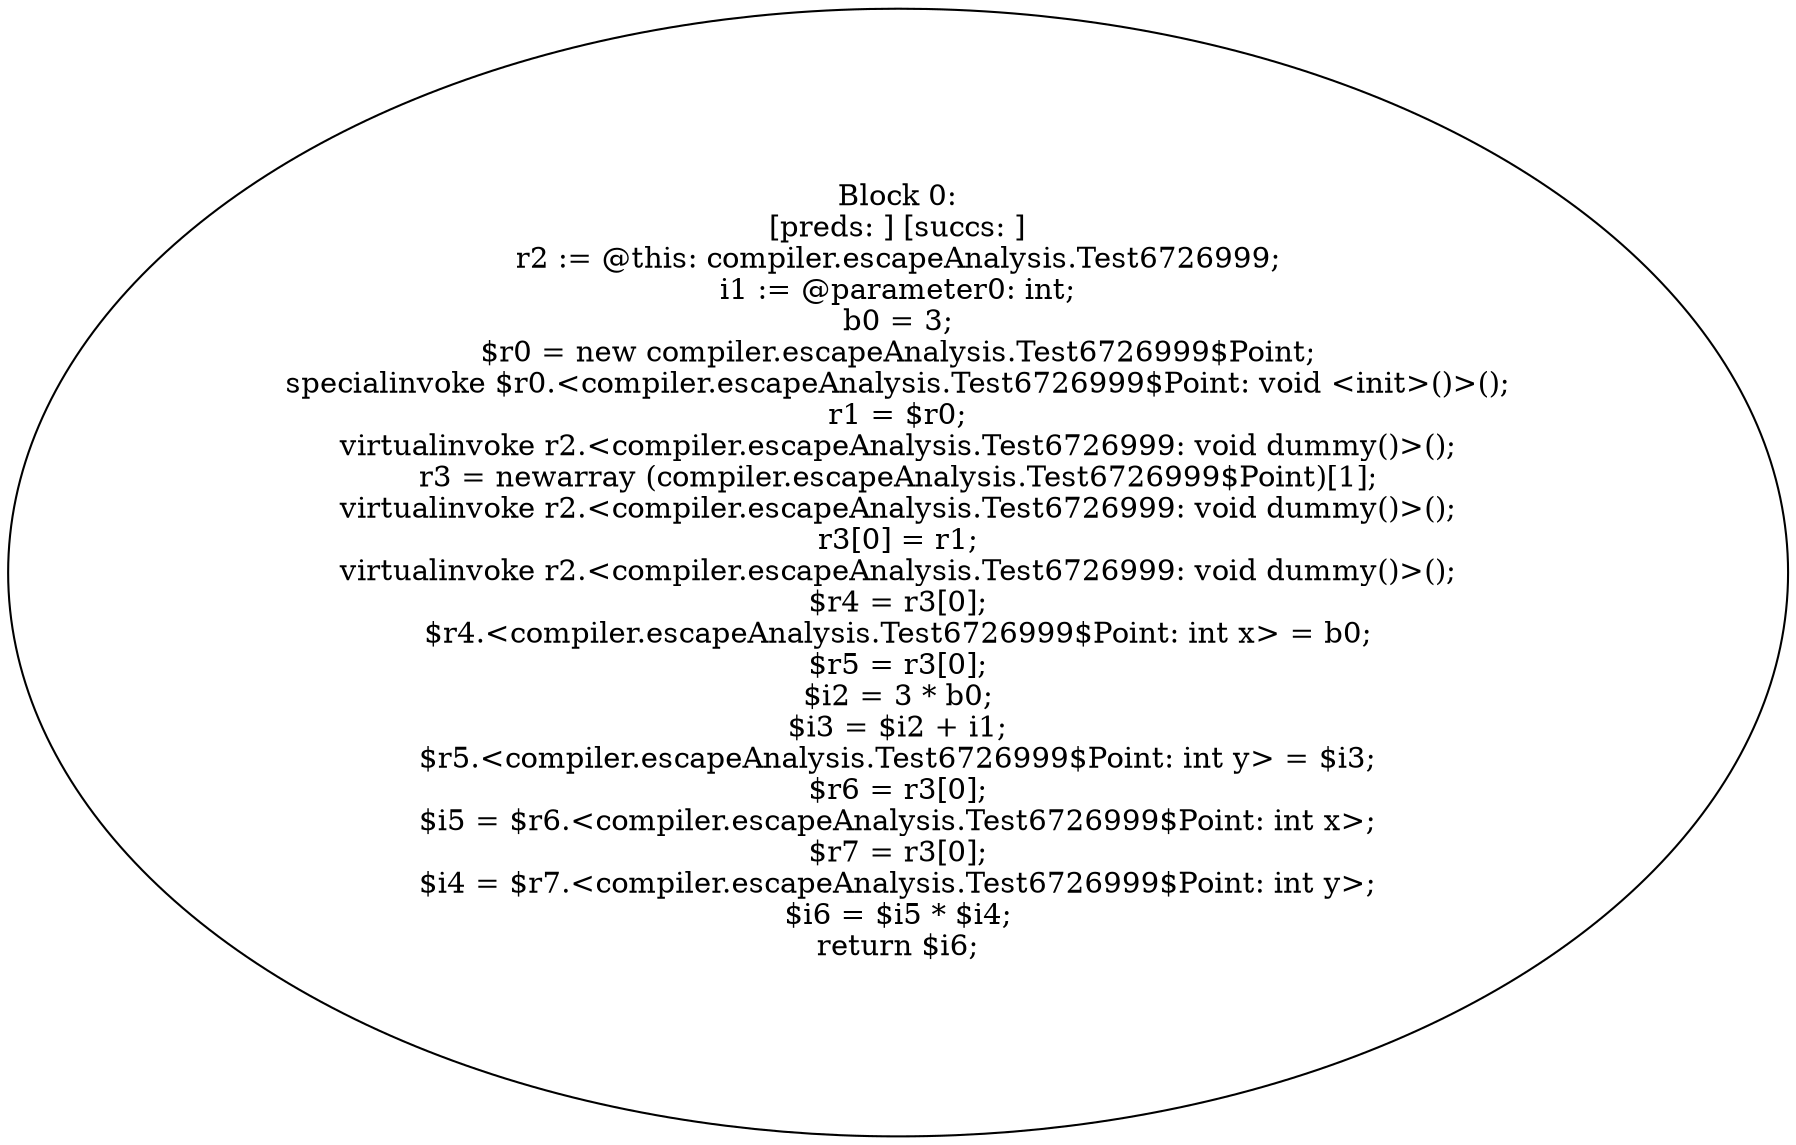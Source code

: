 digraph "unitGraph" {
    "Block 0:
[preds: ] [succs: ]
r2 := @this: compiler.escapeAnalysis.Test6726999;
i1 := @parameter0: int;
b0 = 3;
$r0 = new compiler.escapeAnalysis.Test6726999$Point;
specialinvoke $r0.<compiler.escapeAnalysis.Test6726999$Point: void <init>()>();
r1 = $r0;
virtualinvoke r2.<compiler.escapeAnalysis.Test6726999: void dummy()>();
r3 = newarray (compiler.escapeAnalysis.Test6726999$Point)[1];
virtualinvoke r2.<compiler.escapeAnalysis.Test6726999: void dummy()>();
r3[0] = r1;
virtualinvoke r2.<compiler.escapeAnalysis.Test6726999: void dummy()>();
$r4 = r3[0];
$r4.<compiler.escapeAnalysis.Test6726999$Point: int x> = b0;
$r5 = r3[0];
$i2 = 3 * b0;
$i3 = $i2 + i1;
$r5.<compiler.escapeAnalysis.Test6726999$Point: int y> = $i3;
$r6 = r3[0];
$i5 = $r6.<compiler.escapeAnalysis.Test6726999$Point: int x>;
$r7 = r3[0];
$i4 = $r7.<compiler.escapeAnalysis.Test6726999$Point: int y>;
$i6 = $i5 * $i4;
return $i6;
"
}
